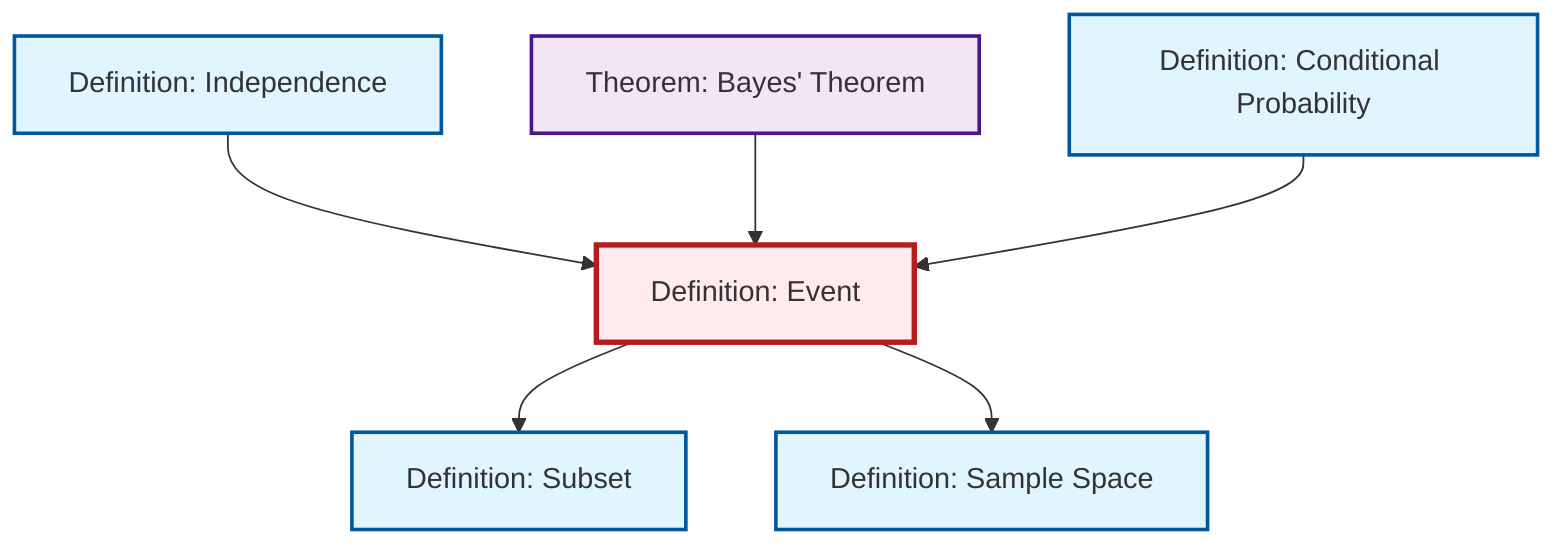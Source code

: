 graph TD
    classDef definition fill:#e1f5fe,stroke:#01579b,stroke-width:2px
    classDef theorem fill:#f3e5f5,stroke:#4a148c,stroke-width:2px
    classDef axiom fill:#fff3e0,stroke:#e65100,stroke-width:2px
    classDef example fill:#e8f5e9,stroke:#1b5e20,stroke-width:2px
    classDef current fill:#ffebee,stroke:#b71c1c,stroke-width:3px
    def-sample-space["Definition: Sample Space"]:::definition
    def-event["Definition: Event"]:::definition
    def-subset["Definition: Subset"]:::definition
    def-conditional-probability["Definition: Conditional Probability"]:::definition
    def-independence["Definition: Independence"]:::definition
    thm-bayes["Theorem: Bayes' Theorem"]:::theorem
    def-event --> def-subset
    def-independence --> def-event
    thm-bayes --> def-event
    def-event --> def-sample-space
    def-conditional-probability --> def-event
    class def-event current